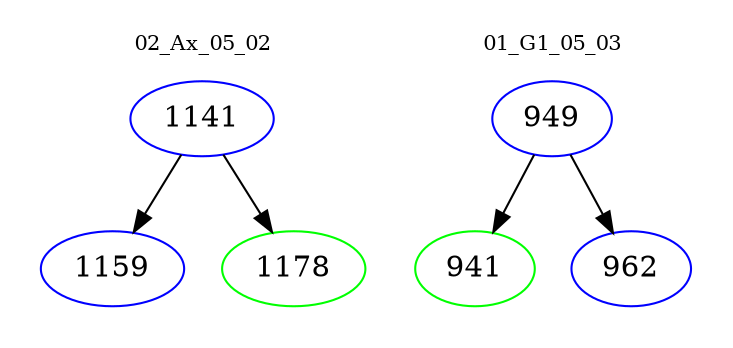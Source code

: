 digraph{
subgraph cluster_0 {
color = white
label = "02_Ax_05_02";
fontsize=10;
T0_1141 [label="1141", color="blue"]
T0_1141 -> T0_1159 [color="black"]
T0_1159 [label="1159", color="blue"]
T0_1141 -> T0_1178 [color="black"]
T0_1178 [label="1178", color="green"]
}
subgraph cluster_1 {
color = white
label = "01_G1_05_03";
fontsize=10;
T1_949 [label="949", color="blue"]
T1_949 -> T1_941 [color="black"]
T1_941 [label="941", color="green"]
T1_949 -> T1_962 [color="black"]
T1_962 [label="962", color="blue"]
}
}
